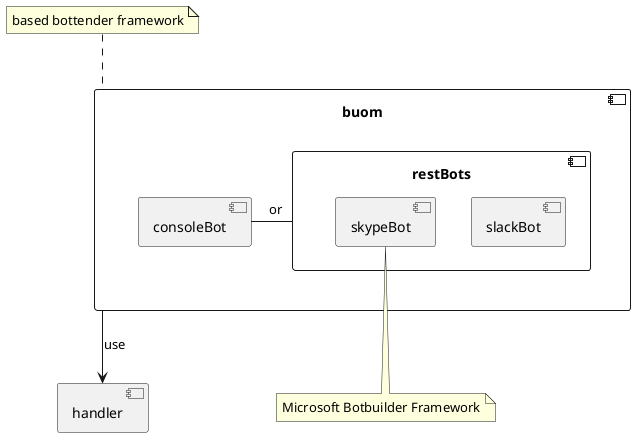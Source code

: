 @startuml buom arch design
component buom {
  component consoleBot
  component restBots {
    [slackBot]
    [skypeBot]
  }
}

component handler {
}

consoleBot - restBots: or

buom --> handler: use

note bottom of skypeBot: Microsoft Botbuilder Framework
note top of buom: based bottender framework
@enduml

